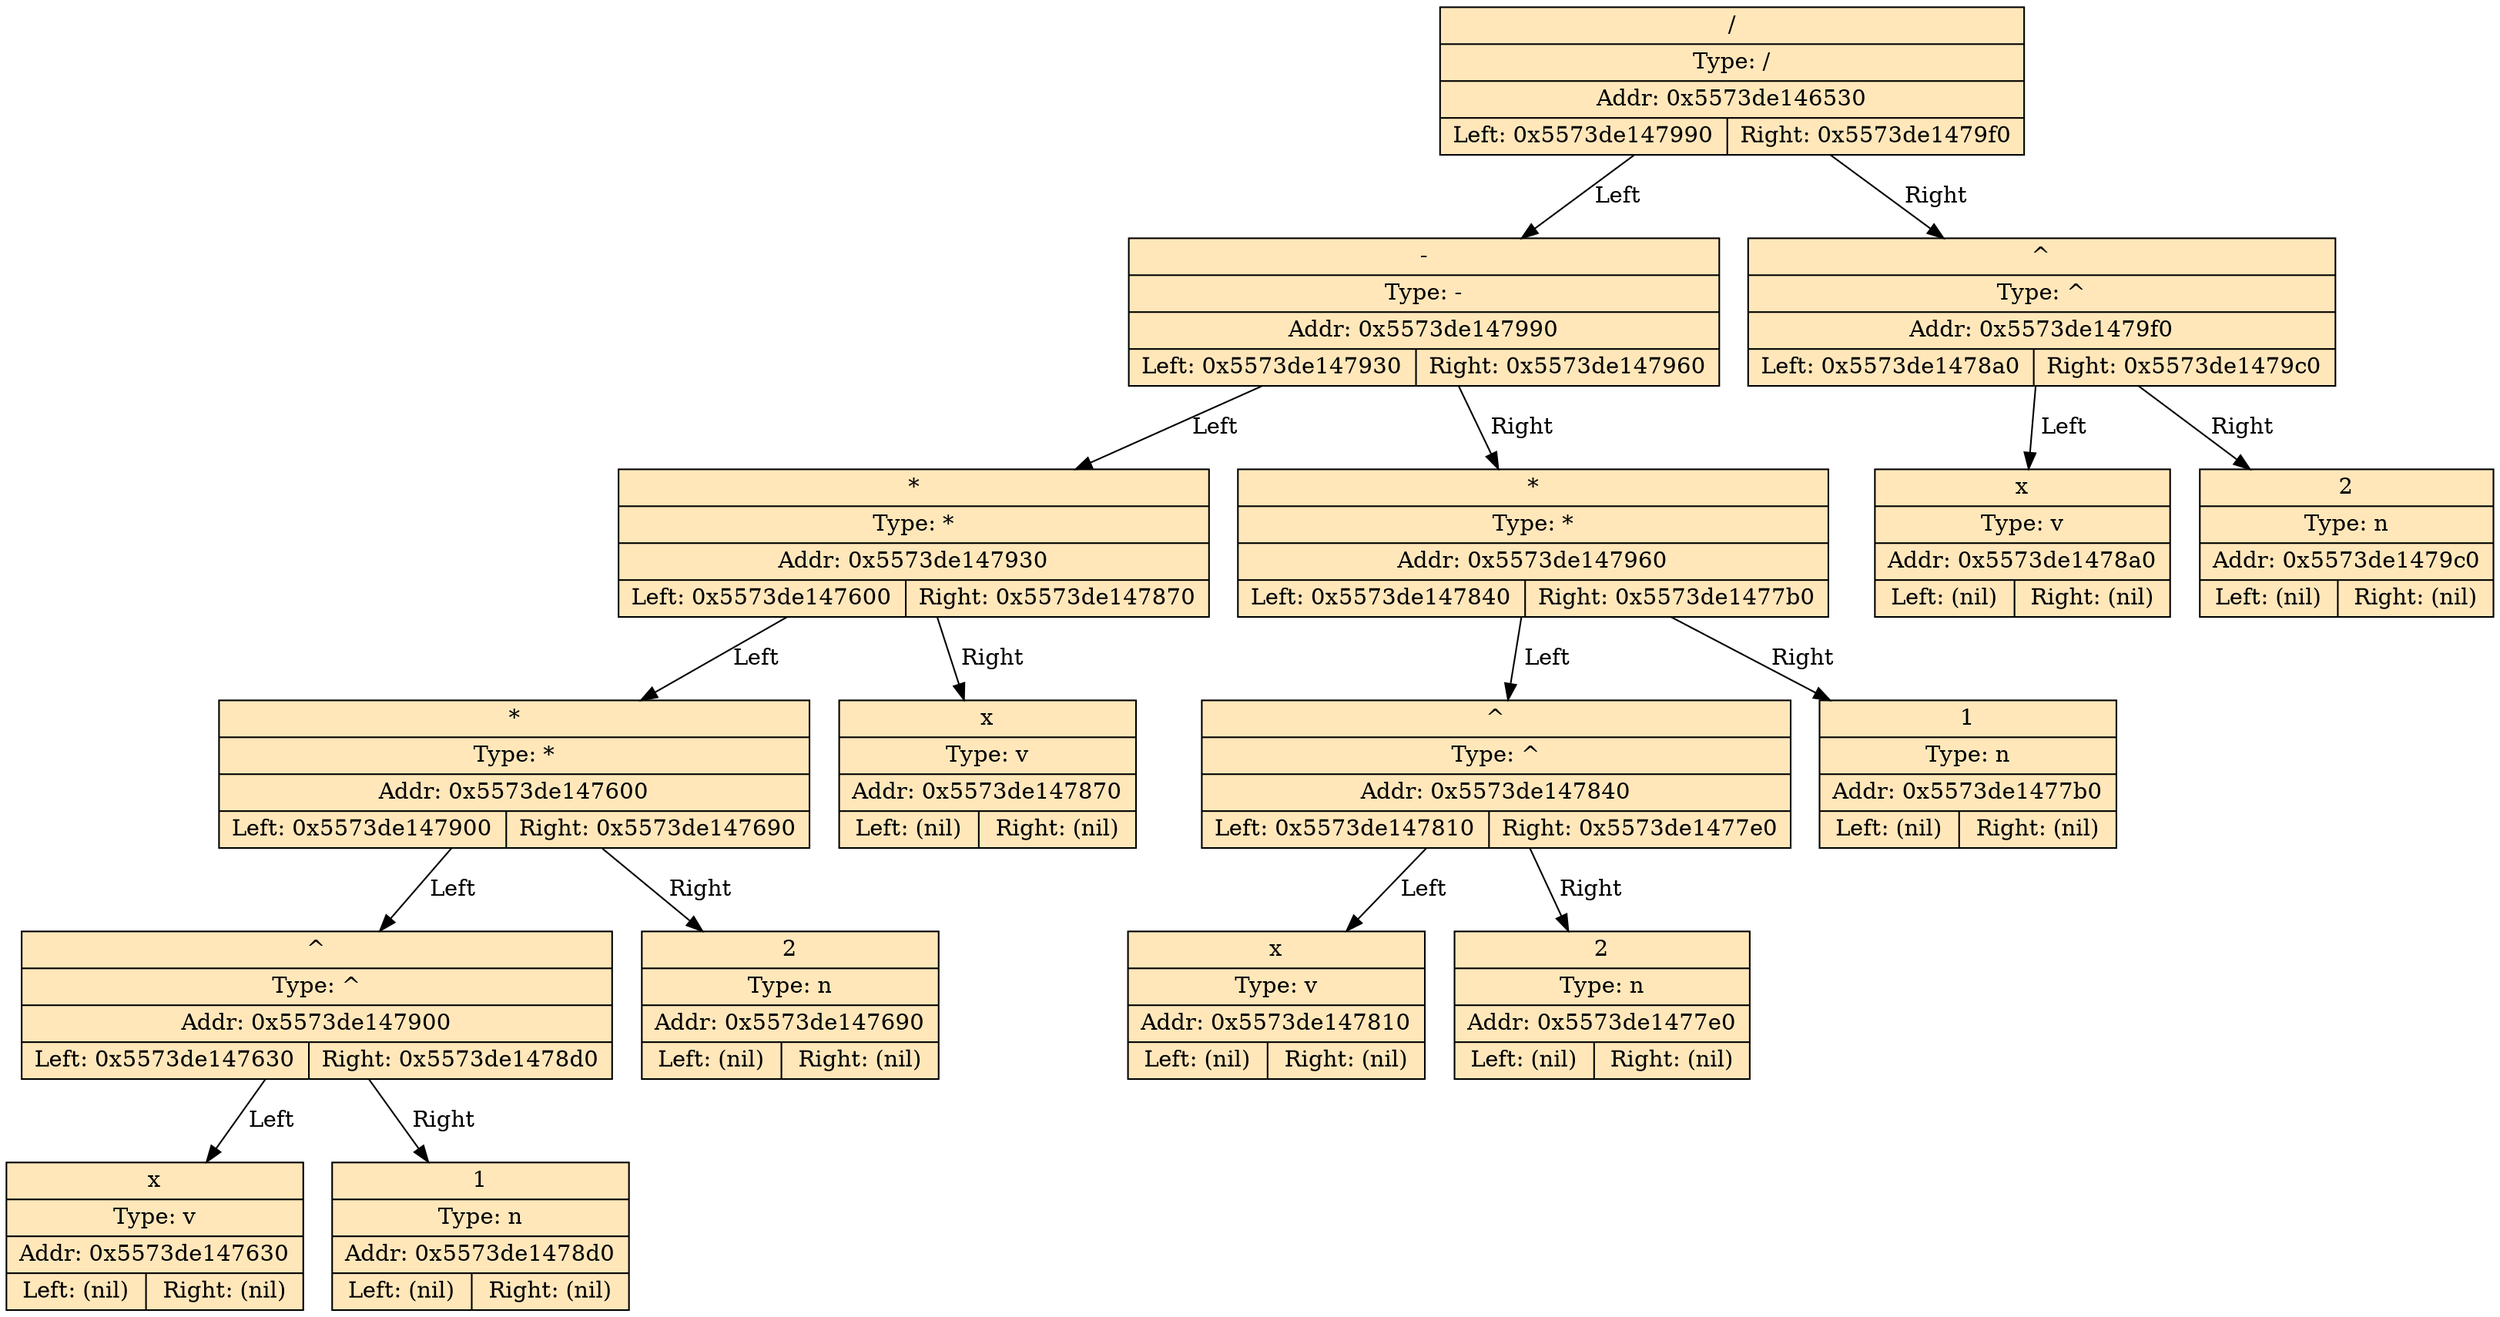 digraph 
{
-569088720 [shape=record, fillcolor = wheat1, style = filled, label = " {/| Type: / | Addr: 0x5573de146530 | {Left: 0x5573de147990 | Right: 0x5573de1479f0 }}" ] 
-569088720 -> -569083504 [label = " Left "]; 
-569083504 [shape=record, fillcolor = wheat1, style = filled, label = " {-| Type: - | Addr: 0x5573de147990 | {Left: 0x5573de147930 | Right: 0x5573de147960 }}" ] 
-569083504 -> -569083600 [label = " Left "]; 
-569083600 [shape=record, fillcolor = wheat1, style = filled, label = " {*| Type: * | Addr: 0x5573de147930 | {Left: 0x5573de147600 | Right: 0x5573de147870 }}" ] 
-569083600 -> -569084416 [label = " Left "]; 
-569084416 [shape=record, fillcolor = wheat1, style = filled, label = " {*| Type: * | Addr: 0x5573de147600 | {Left: 0x5573de147900 | Right: 0x5573de147690 }}" ] 
-569084416 -> -569083648 [label = " Left "]; 
-569083648 [shape=record, fillcolor = wheat1, style = filled, label = " {^| Type: ^ | Addr: 0x5573de147900 | {Left: 0x5573de147630 | Right: 0x5573de1478d0 }}" ] 
-569083648 -> -569084368 [label = " Left "]; 
-569084368 [shape=record, fillcolor = wheat1, style = filled, label = " {x| Type: v | Addr: 0x5573de147630 | {Left: (nil) | Right: (nil) }}" ] 
-569083648 -> -569083696 [label = " Right "]; 
-569083696 [shape=record, fillcolor = wheat1, style = filled, label = " {1| Type: n | Addr: 0x5573de1478d0 | {Left: (nil) | Right: (nil) }}" ] 
-569084416 -> -569084272 [label = " Right "]; 
-569084272 [shape=record, fillcolor = wheat1, style = filled, label = " {2| Type: n | Addr: 0x5573de147690 | {Left: (nil) | Right: (nil) }}" ] 
-569083600 -> -569083792 [label = " Right "]; 
-569083792 [shape=record, fillcolor = wheat1, style = filled, label = " {x| Type: v | Addr: 0x5573de147870 | {Left: (nil) | Right: (nil) }}" ] 
-569083504 -> -569083552 [label = " Right "]; 
-569083552 [shape=record, fillcolor = wheat1, style = filled, label = " {*| Type: * | Addr: 0x5573de147960 | {Left: 0x5573de147840 | Right: 0x5573de1477b0 }}" ] 
-569083552 -> -569083840 [label = " Left "]; 
-569083840 [shape=record, fillcolor = wheat1, style = filled, label = " {^| Type: ^ | Addr: 0x5573de147840 | {Left: 0x5573de147810 | Right: 0x5573de1477e0 }}" ] 
-569083840 -> -569083888 [label = " Left "]; 
-569083888 [shape=record, fillcolor = wheat1, style = filled, label = " {x| Type: v | Addr: 0x5573de147810 | {Left: (nil) | Right: (nil) }}" ] 
-569083840 -> -569083936 [label = " Right "]; 
-569083936 [shape=record, fillcolor = wheat1, style = filled, label = " {2| Type: n | Addr: 0x5573de1477e0 | {Left: (nil) | Right: (nil) }}" ] 
-569083552 -> -569083984 [label = " Right "]; 
-569083984 [shape=record, fillcolor = wheat1, style = filled, label = " {1| Type: n | Addr: 0x5573de1477b0 | {Left: (nil) | Right: (nil) }}" ] 
-569088720 -> -569083408 [label = " Right "]; 
-569083408 [shape=record, fillcolor = wheat1, style = filled, label = " {^| Type: ^ | Addr: 0x5573de1479f0 | {Left: 0x5573de1478a0 | Right: 0x5573de1479c0 }}" ] 
-569083408 -> -569083744 [label = " Left "]; 
-569083744 [shape=record, fillcolor = wheat1, style = filled, label = " {x| Type: v | Addr: 0x5573de1478a0 | {Left: (nil) | Right: (nil) }}" ] 
-569083408 -> -569083456 [label = " Right "]; 
-569083456 [shape=record, fillcolor = wheat1, style = filled, label = " {2| Type: n | Addr: 0x5573de1479c0 | {Left: (nil) | Right: (nil) }}" ] 
}